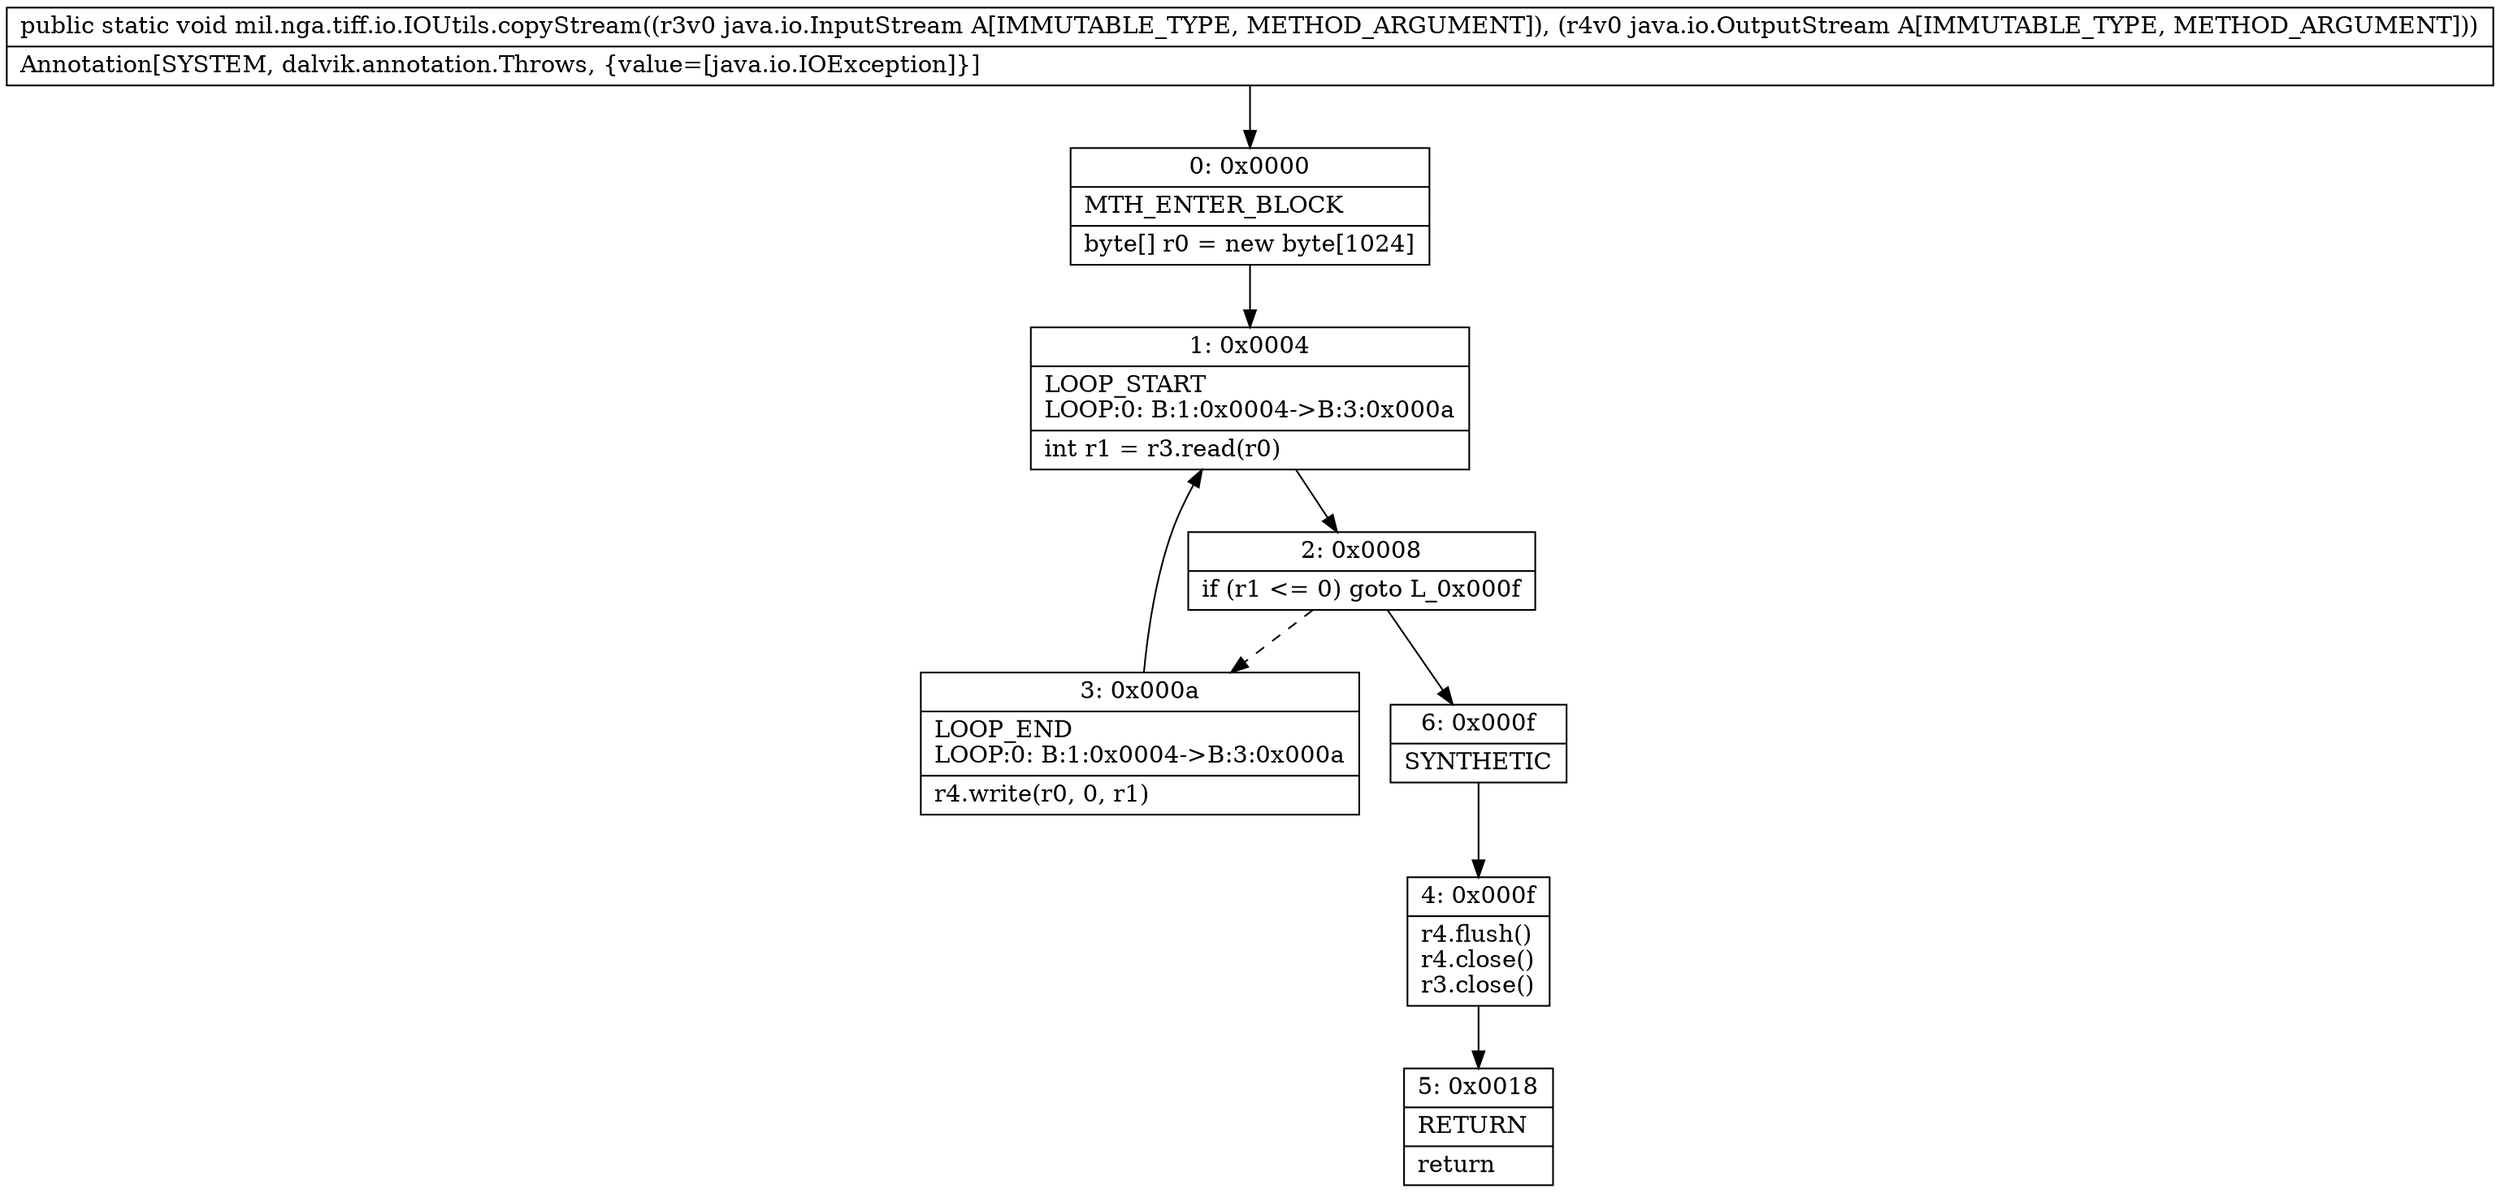 digraph "CFG formil.nga.tiff.io.IOUtils.copyStream(Ljava\/io\/InputStream;Ljava\/io\/OutputStream;)V" {
Node_0 [shape=record,label="{0\:\ 0x0000|MTH_ENTER_BLOCK\l|byte[] r0 = new byte[1024]\l}"];
Node_1 [shape=record,label="{1\:\ 0x0004|LOOP_START\lLOOP:0: B:1:0x0004\-\>B:3:0x000a\l|int r1 = r3.read(r0)\l}"];
Node_2 [shape=record,label="{2\:\ 0x0008|if (r1 \<= 0) goto L_0x000f\l}"];
Node_3 [shape=record,label="{3\:\ 0x000a|LOOP_END\lLOOP:0: B:1:0x0004\-\>B:3:0x000a\l|r4.write(r0, 0, r1)\l}"];
Node_4 [shape=record,label="{4\:\ 0x000f|r4.flush()\lr4.close()\lr3.close()\l}"];
Node_5 [shape=record,label="{5\:\ 0x0018|RETURN\l|return\l}"];
Node_6 [shape=record,label="{6\:\ 0x000f|SYNTHETIC\l}"];
MethodNode[shape=record,label="{public static void mil.nga.tiff.io.IOUtils.copyStream((r3v0 java.io.InputStream A[IMMUTABLE_TYPE, METHOD_ARGUMENT]), (r4v0 java.io.OutputStream A[IMMUTABLE_TYPE, METHOD_ARGUMENT]))  | Annotation[SYSTEM, dalvik.annotation.Throws, \{value=[java.io.IOException]\}]\l}"];
MethodNode -> Node_0;
Node_0 -> Node_1;
Node_1 -> Node_2;
Node_2 -> Node_3[style=dashed];
Node_2 -> Node_6;
Node_3 -> Node_1;
Node_4 -> Node_5;
Node_6 -> Node_4;
}

